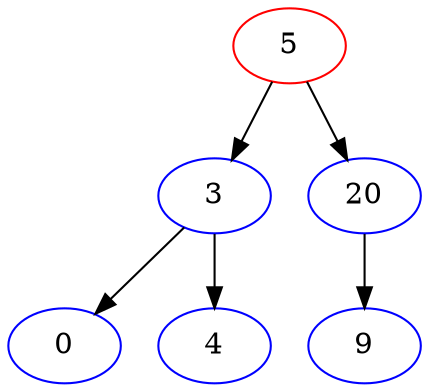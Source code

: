 strict digraph "" {
	5	 [color=red];
	3	 [color=blue];
	5 -> 3;
	20	 [color=blue];
	5 -> 20;
	0	 [color=blue];
	3 -> 0;
	4	 [color=blue];
	3 -> 4;
	9	 [color=blue];
	20 -> 9;
}
